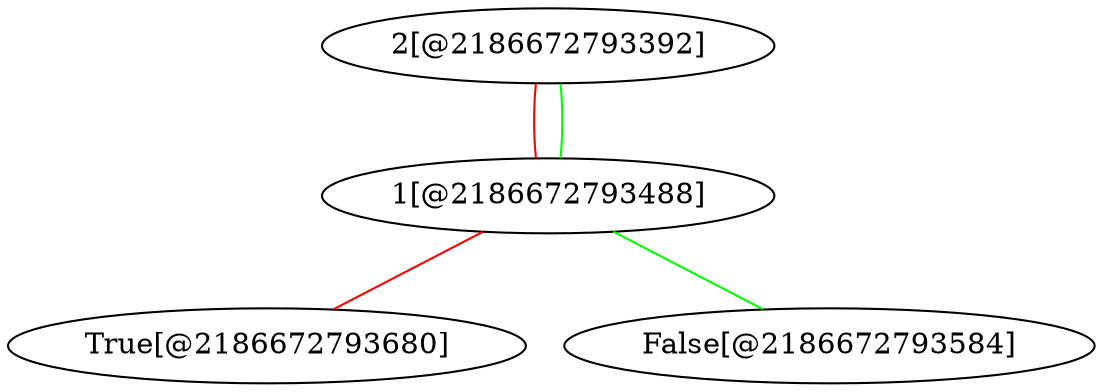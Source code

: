 graph { 
	"2[@2186672793392]" -- "1[@2186672793488]"[color=red, pendwidth=4.0];
	"2[@2186672793392]" -- "1[@2186672793488]"[color=green, pendwidth=4.0];
	"1[@2186672793488]" -- "True[@2186672793680]"[color=red, pendwidth=4.0];
	"1[@2186672793488]" -- "False[@2186672793584]"[color=green, pendwidth=4.0];

}